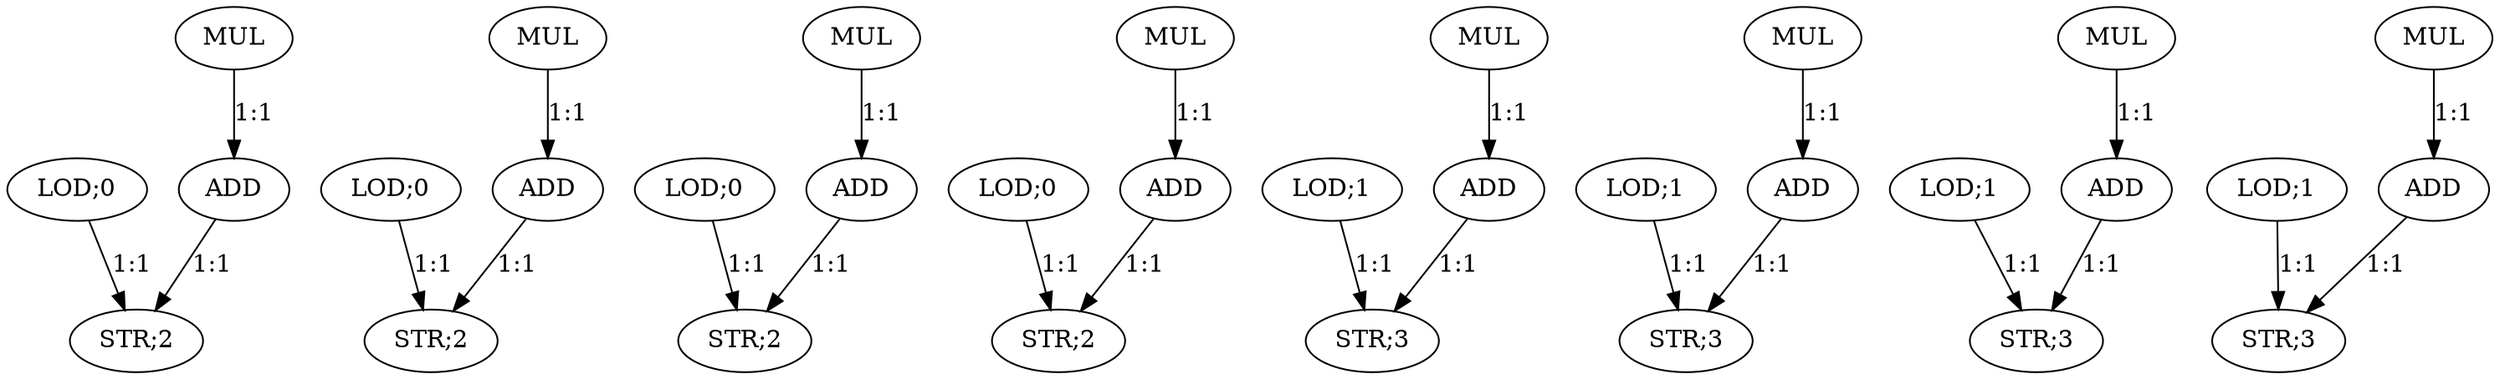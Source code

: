 digraph  {
   0 [label="LOD;0"];
   1 [label="MUL"];
   2 [label="ADD"];
   3 [label="STR;2"];
   4 [label="LOD;0"];
   5 [label="MUL"];
   6 [label="ADD"];
   7 [label="STR;2"];
   8 [label="LOD;0"];
   9 [label="MUL"];
   10 [label="ADD"];
   11 [label="STR;2"];
   12 [label="LOD;0"];
   13 [label="MUL"];
   14 [label="ADD"];
   15 [label="STR;2"];
   16 [label="LOD;1"];
   17 [label="MUL"];
   18 [label="ADD"];
   19 [label="STR;3"];
   20 [label="LOD;1"];
   21 [label="MUL"];
   22 [label="ADD"];
   23 [label="STR;3"];
   24 [label="LOD;1"];
   25 [label="MUL"];
   26 [label="ADD"];
   27 [label="STR;3"];
   28 [label="LOD;1"];
   29 [label="MUL"];
   30 [label="ADD"];
   31 [label="STR;3"];

   0->3 [label="1:1"];
   1->2 [label="1:1"];
   2->3 [label="1:1"];
   4->7 [label="1:1"];
   5->6 [label="1:1"];
   6->7 [label="1:1"];
   8->11 [label="1:1"];
   9->10 [label="1:1"];
   10->11 [label="1:1"];
   12->15 [label="1:1"];
   13->14 [label="1:1"];
   14->15 [label="1:1"];
   16->19 [label="1:1"];
   17->18 [label="1:1"];
   18->19 [label="1:1"];
   20->23 [label="1:1"];
   21->22 [label="1:1"];
   22->23 [label="1:1"];
   24->27 [label="1:1"];
   25->26 [label="1:1"];
   26->27 [label="1:1"];
   28->31 [label="1:1"];
   29->30 [label="1:1"];
   30->31 [label="1:1"];
}
